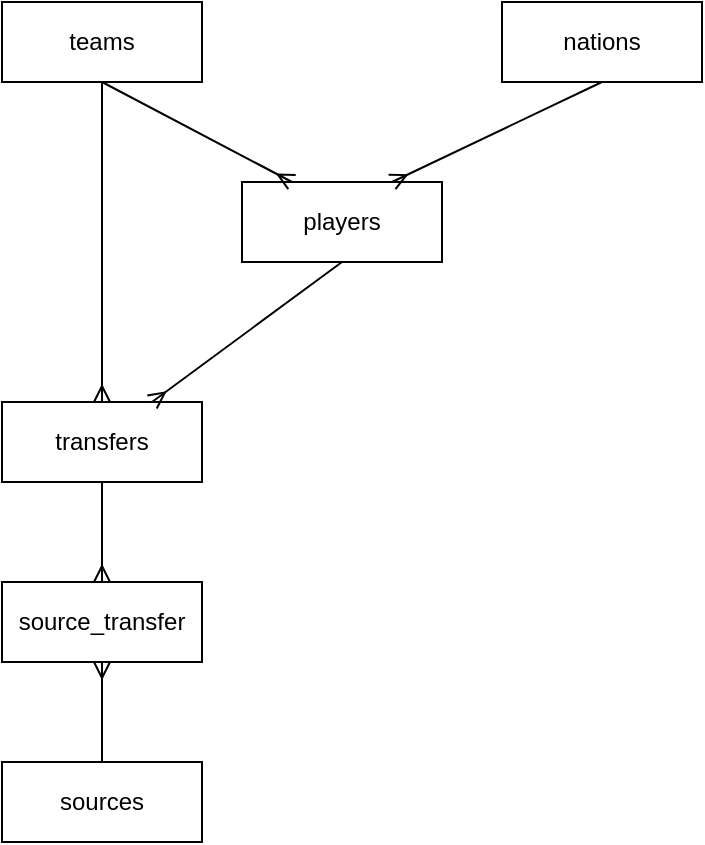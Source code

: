 <mxfile version="23.0.2" type="device">
  <diagram name="Page-1" id="0eSuRCxksB1lSvNK6BSr">
    <mxGraphModel dx="412" dy="655" grid="1" gridSize="10" guides="1" tooltips="1" connect="1" arrows="1" fold="1" page="1" pageScale="1" pageWidth="827" pageHeight="1169" math="0" shadow="0">
      <root>
        <mxCell id="0" />
        <mxCell id="1" parent="0" />
        <mxCell id="WE6gzY01czl6cMJ-WIy0-14" value="players" style="whiteSpace=wrap;html=1;align=center;" vertex="1" parent="1">
          <mxGeometry x="270" y="380" width="100" height="40" as="geometry" />
        </mxCell>
        <mxCell id="WE6gzY01czl6cMJ-WIy0-15" value="teams" style="whiteSpace=wrap;html=1;align=center;" vertex="1" parent="1">
          <mxGeometry x="150" y="290" width="100" height="40" as="geometry" />
        </mxCell>
        <mxCell id="WE6gzY01czl6cMJ-WIy0-16" value="sources" style="whiteSpace=wrap;html=1;align=center;" vertex="1" parent="1">
          <mxGeometry x="150" y="670" width="100" height="40" as="geometry" />
        </mxCell>
        <mxCell id="WE6gzY01czl6cMJ-WIy0-17" value="nations" style="whiteSpace=wrap;html=1;align=center;" vertex="1" parent="1">
          <mxGeometry x="400" y="290" width="100" height="40" as="geometry" />
        </mxCell>
        <mxCell id="WE6gzY01czl6cMJ-WIy0-18" value="transfers" style="whiteSpace=wrap;html=1;align=center;" vertex="1" parent="1">
          <mxGeometry x="150" y="490" width="100" height="40" as="geometry" />
        </mxCell>
        <mxCell id="WE6gzY01czl6cMJ-WIy0-19" value="source_transfer" style="whiteSpace=wrap;html=1;align=center;" vertex="1" parent="1">
          <mxGeometry x="150" y="580" width="100" height="40" as="geometry" />
        </mxCell>
        <mxCell id="WE6gzY01czl6cMJ-WIy0-23" value="" style="endArrow=none;html=1;rounded=0;entryX=0.5;entryY=1;entryDx=0;entryDy=0;exitX=0.75;exitY=0;exitDx=0;exitDy=0;startArrow=ERmany;startFill=0;" edge="1" parent="1" source="WE6gzY01czl6cMJ-WIy0-18" target="WE6gzY01czl6cMJ-WIy0-14">
          <mxGeometry relative="1" as="geometry">
            <mxPoint x="220" y="440" as="sourcePoint" />
            <mxPoint x="380" y="440" as="targetPoint" />
          </mxGeometry>
        </mxCell>
        <mxCell id="WE6gzY01czl6cMJ-WIy0-24" value="" style="endArrow=none;html=1;rounded=0;entryX=0.5;entryY=1;entryDx=0;entryDy=0;exitX=0.25;exitY=0;exitDx=0;exitDy=0;startArrow=ERmany;startFill=0;" edge="1" parent="1" source="WE6gzY01czl6cMJ-WIy0-14" target="WE6gzY01czl6cMJ-WIy0-15">
          <mxGeometry relative="1" as="geometry">
            <mxPoint x="220" y="440" as="sourcePoint" />
            <mxPoint x="380" y="440" as="targetPoint" />
          </mxGeometry>
        </mxCell>
        <mxCell id="WE6gzY01czl6cMJ-WIy0-26" value="" style="endArrow=none;html=1;rounded=0;entryX=0.5;entryY=1;entryDx=0;entryDy=0;exitX=0.75;exitY=0;exitDx=0;exitDy=0;startArrow=ERmany;startFill=0;" edge="1" parent="1" source="WE6gzY01czl6cMJ-WIy0-14" target="WE6gzY01czl6cMJ-WIy0-17">
          <mxGeometry relative="1" as="geometry">
            <mxPoint x="280" y="370" as="sourcePoint" />
            <mxPoint x="320" y="440" as="targetPoint" />
          </mxGeometry>
        </mxCell>
        <mxCell id="WE6gzY01czl6cMJ-WIy0-27" value="" style="endArrow=none;html=1;rounded=0;entryX=0.5;entryY=1;entryDx=0;entryDy=0;startArrow=ERmany;startFill=0;exitX=0.5;exitY=0;exitDx=0;exitDy=0;" edge="1" parent="1" source="WE6gzY01czl6cMJ-WIy0-18" target="WE6gzY01czl6cMJ-WIy0-15">
          <mxGeometry relative="1" as="geometry">
            <mxPoint x="170" y="410" as="sourcePoint" />
            <mxPoint x="380" y="420" as="targetPoint" />
          </mxGeometry>
        </mxCell>
        <mxCell id="WE6gzY01czl6cMJ-WIy0-28" value="" style="endArrow=none;html=1;rounded=0;entryX=0.5;entryY=1;entryDx=0;entryDy=0;startArrow=ERmany;startFill=0;exitX=0.5;exitY=0;exitDx=0;exitDy=0;" edge="1" parent="1" source="WE6gzY01czl6cMJ-WIy0-19" target="WE6gzY01czl6cMJ-WIy0-18">
          <mxGeometry relative="1" as="geometry">
            <mxPoint x="250" y="550" as="sourcePoint" />
            <mxPoint x="380" y="420" as="targetPoint" />
          </mxGeometry>
        </mxCell>
        <mxCell id="WE6gzY01czl6cMJ-WIy0-29" value="" style="endArrow=none;html=1;rounded=0;exitX=0.5;exitY=1;exitDx=0;exitDy=0;startArrow=ERmany;startFill=0;entryX=0.5;entryY=0;entryDx=0;entryDy=0;" edge="1" parent="1" source="WE6gzY01czl6cMJ-WIy0-19" target="WE6gzY01czl6cMJ-WIy0-16">
          <mxGeometry relative="1" as="geometry">
            <mxPoint x="220" y="420" as="sourcePoint" />
            <mxPoint x="270" y="660" as="targetPoint" />
          </mxGeometry>
        </mxCell>
      </root>
    </mxGraphModel>
  </diagram>
</mxfile>
